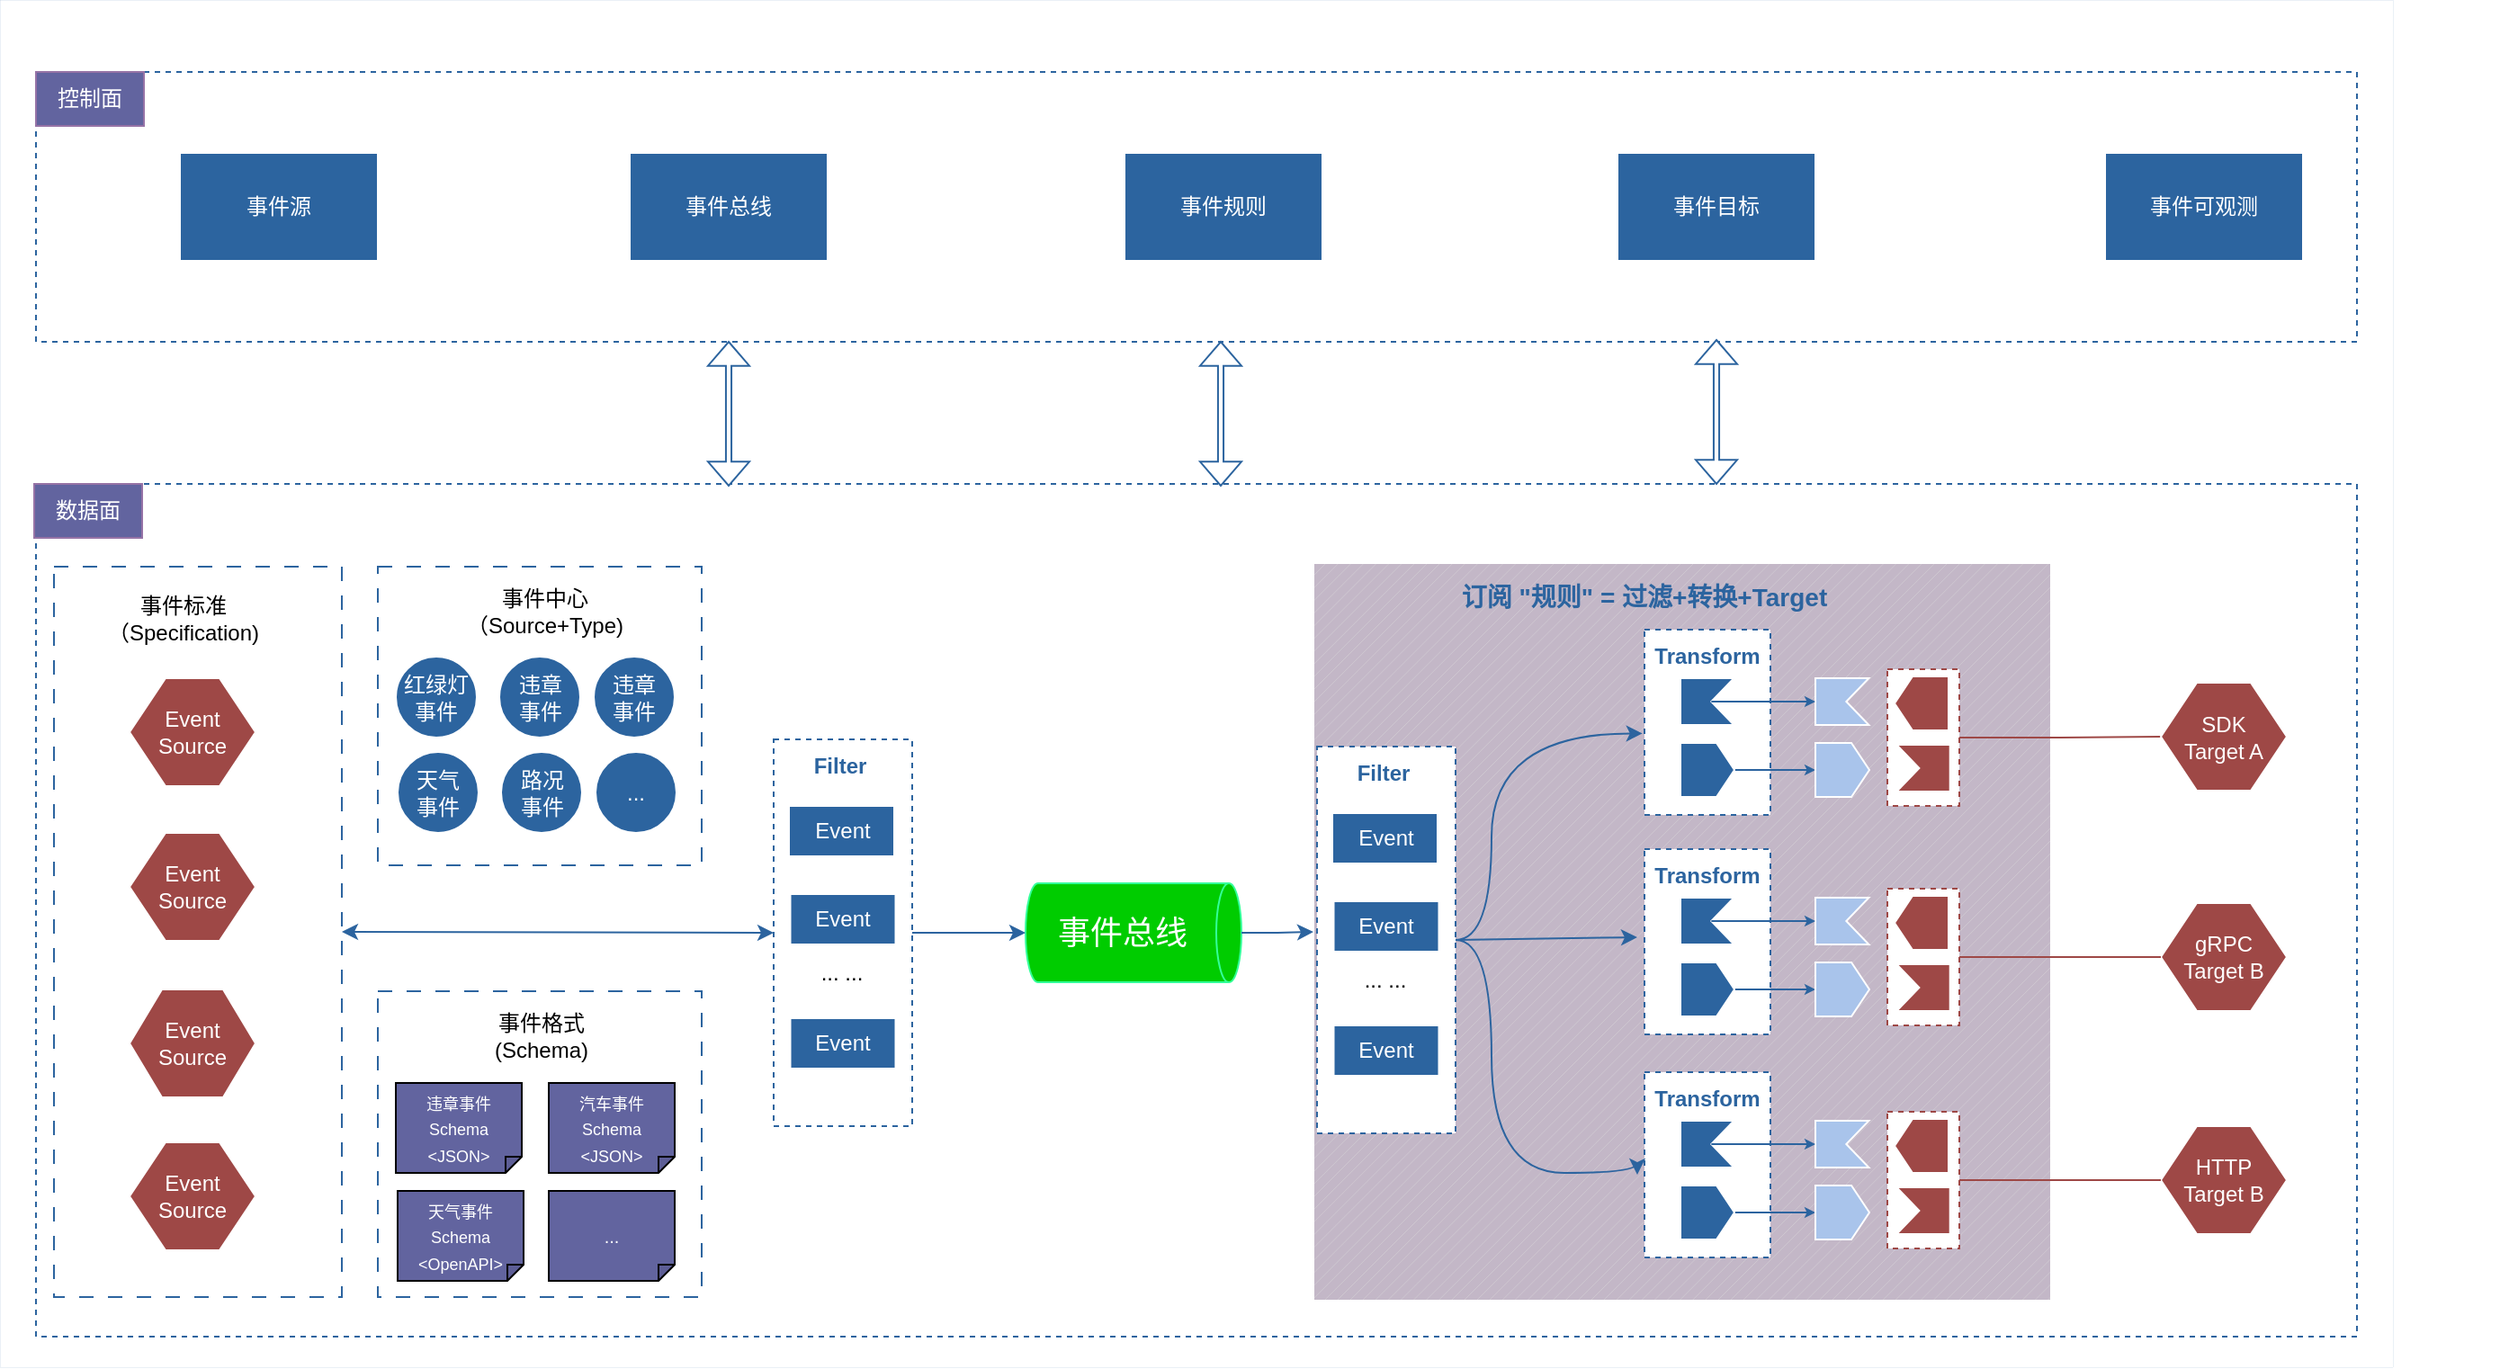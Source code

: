 <mxfile version="24.6.4" type="github">
  <diagram name="第 1 页" id="ugFTTOm9MIeQB7kWlNW_">
    <mxGraphModel dx="2446" dy="2104" grid="1" gridSize="10" guides="1" tooltips="1" connect="1" arrows="1" fold="1" page="1" pageScale="1" pageWidth="827" pageHeight="1169" math="0" shadow="0">
      <root>
        <mxCell id="0" />
        <mxCell id="1" parent="0" />
        <mxCell id="rc6Dz1Jl7MFZrK2ma3XP-1" value="" style="rounded=0;whiteSpace=wrap;html=1;strokeColor=#2C649F;perimeterSpacing=0;strokeWidth=0;" parent="1" vertex="1">
          <mxGeometry x="-20" y="-130" width="1330" height="760" as="geometry" />
        </mxCell>
        <mxCell id="ZmQ37UOVx20-6n8LeS6r-85" value="" style="rounded=0;whiteSpace=wrap;html=1;strokeColor=#2C649F;dashed=1;" vertex="1" parent="1">
          <mxGeometry y="139" width="1290" height="474" as="geometry" />
        </mxCell>
        <mxCell id="ZmQ37UOVx20-6n8LeS6r-27" value="" style="verticalLabelPosition=bottom;verticalAlign=top;html=1;shape=mxgraph.basic.patternFillRect;fillStyle=diag;step=5;fillStrokeWidth=0.2;fillStrokeColor=#dddddd;fillColor=#C3B7C7;strokeColor=#FFFFFF;" vertex="1" parent="1">
          <mxGeometry x="710" y="183" width="410" height="410" as="geometry" />
        </mxCell>
        <mxCell id="rc6Dz1Jl7MFZrK2ma3XP-54" style="edgeStyle=orthogonalEdgeStyle;curved=1;rounded=0;orthogonalLoop=1;jettySize=auto;html=1;exitX=1;exitY=0.5;exitDx=0;exitDy=0;entryX=0;entryY=0.5;entryDx=0;entryDy=0;strokeColor=#2C649F;startArrow=classic;startFill=1;" parent="1" source="rc6Dz1Jl7MFZrK2ma3XP-46" target="rc6Dz1Jl7MFZrK2ma3XP-21" edge="1">
          <mxGeometry relative="1" as="geometry" />
        </mxCell>
        <mxCell id="rc6Dz1Jl7MFZrK2ma3XP-46" value="" style="rounded=0;whiteSpace=wrap;html=1;dashed=1;dashPattern=8 8;strokeColor=#2C649F;" parent="1" vertex="1">
          <mxGeometry x="10" y="185" width="160" height="406" as="geometry" />
        </mxCell>
        <mxCell id="rc6Dz1Jl7MFZrK2ma3XP-2" value="&lt;font color=&quot;#ffffff&quot;&gt;Event&lt;br&gt;Source&lt;/font&gt;" style="shape=hexagon;perimeter=hexagonPerimeter2;whiteSpace=wrap;html=1;fixedSize=1;fillColor=#9E4846;strokeColor=#FFFFFF;" parent="1" vertex="1">
          <mxGeometry x="52" y="247" width="70" height="60" as="geometry" />
        </mxCell>
        <mxCell id="rc6Dz1Jl7MFZrK2ma3XP-3" value="&lt;font color=&quot;#ffffff&quot;&gt;Event&lt;br&gt;Source&lt;/font&gt;" style="shape=hexagon;perimeter=hexagonPerimeter2;whiteSpace=wrap;html=1;fixedSize=1;fillColor=#9E4846;strokeColor=#FFFFFF;" parent="1" vertex="1">
          <mxGeometry x="52" y="333" width="70" height="60" as="geometry" />
        </mxCell>
        <mxCell id="rc6Dz1Jl7MFZrK2ma3XP-4" value="&lt;font color=&quot;#ffffff&quot;&gt;Event&lt;br&gt;Source&lt;/font&gt;" style="shape=hexagon;perimeter=hexagonPerimeter2;whiteSpace=wrap;html=1;fixedSize=1;fillColor=#9E4846;strokeColor=#FFFFFF;" parent="1" vertex="1">
          <mxGeometry x="52" y="505" width="70" height="60" as="geometry" />
        </mxCell>
        <mxCell id="rc6Dz1Jl7MFZrK2ma3XP-5" value="&lt;font style=&quot;font-size: 18px;&quot; color=&quot;#ffffff&quot;&gt;事件总线&lt;/font&gt;" style="shape=cylinder3;whiteSpace=wrap;html=1;boundedLbl=1;backgroundOutline=1;size=7;direction=south;fillColor=#00CC00;strokeColor=#33FF99;" parent="1" vertex="1">
          <mxGeometry x="550" y="361" width="120" height="55" as="geometry" />
        </mxCell>
        <mxCell id="rc6Dz1Jl7MFZrK2ma3XP-6" value="" style="rounded=0;whiteSpace=wrap;html=1;dashed=1;dashPattern=8 8;strokeColor=#2C649F;" parent="1" vertex="1">
          <mxGeometry x="190" y="185" width="180" height="166" as="geometry" />
        </mxCell>
        <mxCell id="rc6Dz1Jl7MFZrK2ma3XP-7" value="&lt;font color=&quot;#ffffff&quot;&gt;红绿灯事件&lt;/font&gt;" style="ellipse;whiteSpace=wrap;html=1;aspect=fixed;fillColor=#2C649F;strokeColor=#FFFFFF;" parent="1" vertex="1">
          <mxGeometry x="200" y="235" width="45" height="45" as="geometry" />
        </mxCell>
        <mxCell id="rc6Dz1Jl7MFZrK2ma3XP-8" value="&lt;font color=&quot;#ffffff&quot;&gt;违章&lt;br&gt;事件&lt;/font&gt;" style="ellipse;whiteSpace=wrap;html=1;aspect=fixed;fillColor=#2C649F;strokeColor=#FFFFFF;" parent="1" vertex="1">
          <mxGeometry x="257.5" y="235" width="45" height="45" as="geometry" />
        </mxCell>
        <mxCell id="rc6Dz1Jl7MFZrK2ma3XP-9" value="&lt;font color=&quot;#ffffff&quot;&gt;违章&lt;br&gt;事件&lt;/font&gt;" style="ellipse;whiteSpace=wrap;html=1;aspect=fixed;fillColor=#2C649F;strokeColor=#FFFFFF;" parent="1" vertex="1">
          <mxGeometry x="310" y="235" width="45" height="45" as="geometry" />
        </mxCell>
        <mxCell id="rc6Dz1Jl7MFZrK2ma3XP-10" value="&lt;font color=&quot;#ffffff&quot;&gt;天气&lt;br&gt;事件&lt;/font&gt;" style="ellipse;whiteSpace=wrap;html=1;aspect=fixed;fillColor=#2C649F;strokeColor=#FFFFFF;" parent="1" vertex="1">
          <mxGeometry x="201" y="288" width="45" height="45" as="geometry" />
        </mxCell>
        <mxCell id="rc6Dz1Jl7MFZrK2ma3XP-11" value="&lt;font color=&quot;#ffffff&quot;&gt;路况&lt;br&gt;事件&lt;/font&gt;" style="ellipse;whiteSpace=wrap;html=1;aspect=fixed;fillColor=#2C649F;strokeColor=#FFFFFF;" parent="1" vertex="1">
          <mxGeometry x="258.5" y="288" width="45" height="45" as="geometry" />
        </mxCell>
        <mxCell id="rc6Dz1Jl7MFZrK2ma3XP-12" value="&lt;font color=&quot;#ffffff&quot;&gt;...&lt;/font&gt;" style="ellipse;whiteSpace=wrap;html=1;aspect=fixed;fillColor=#2C649F;strokeColor=#FFFFFF;" parent="1" vertex="1">
          <mxGeometry x="311" y="288" width="45" height="45" as="geometry" />
        </mxCell>
        <mxCell id="rc6Dz1Jl7MFZrK2ma3XP-13" value="事件中心&lt;br&gt;（Source+Type)" style="text;html=1;align=center;verticalAlign=middle;whiteSpace=wrap;rounded=0;" parent="1" vertex="1">
          <mxGeometry x="253" y="195" width="60" height="30" as="geometry" />
        </mxCell>
        <mxCell id="rc6Dz1Jl7MFZrK2ma3XP-14" value="" style="rounded=0;whiteSpace=wrap;html=1;dashed=1;dashPattern=8 8;strokeColor=#2C649F;" parent="1" vertex="1">
          <mxGeometry x="190" y="421" width="180" height="170" as="geometry" />
        </mxCell>
        <mxCell id="rc6Dz1Jl7MFZrK2ma3XP-15" value="&lt;font color=&quot;#ffffff&quot; style=&quot;font-size: 9px;&quot;&gt;违章事件&lt;br&gt;Schema&lt;/font&gt;&lt;div&gt;&lt;font color=&quot;#ffffff&quot; style=&quot;font-size: 9px;&quot;&gt;&amp;lt;JSON&amp;gt;&lt;/font&gt;&lt;/div&gt;" style="shape=note;whiteSpace=wrap;html=1;backgroundOutline=1;darkOpacity=0.05;direction=south;align=center;size=9;fillColor=#62649F;" parent="1" vertex="1">
          <mxGeometry x="200" y="472" width="70" height="50" as="geometry" />
        </mxCell>
        <mxCell id="rc6Dz1Jl7MFZrK2ma3XP-16" value="&lt;font color=&quot;#ffffff&quot; style=&quot;font-size: 9px;&quot;&gt;汽车事件&lt;br&gt;Schema&lt;/font&gt;&lt;div&gt;&lt;font color=&quot;#ffffff&quot; style=&quot;font-size: 9px;&quot;&gt;&amp;lt;JSON&amp;gt;&lt;/font&gt;&lt;/div&gt;" style="shape=note;whiteSpace=wrap;html=1;backgroundOutline=1;darkOpacity=0.05;direction=south;align=center;size=9;fillColor=#62649F;" parent="1" vertex="1">
          <mxGeometry x="285" y="472" width="70" height="50" as="geometry" />
        </mxCell>
        <mxCell id="rc6Dz1Jl7MFZrK2ma3XP-17" value="&lt;font color=&quot;#ffffff&quot; style=&quot;font-size: 9px;&quot;&gt;天气事件&lt;br&gt;Schema&lt;/font&gt;&lt;div&gt;&lt;font color=&quot;#ffffff&quot; style=&quot;font-size: 9px;&quot;&gt;&amp;lt;OpenAPI&amp;gt;&lt;/font&gt;&lt;/div&gt;" style="shape=note;whiteSpace=wrap;html=1;backgroundOutline=1;darkOpacity=0.05;direction=south;align=center;size=9;fillColor=#62649F;" parent="1" vertex="1">
          <mxGeometry x="201" y="532" width="70" height="50" as="geometry" />
        </mxCell>
        <mxCell id="rc6Dz1Jl7MFZrK2ma3XP-18" value="&lt;font size=&quot;1&quot; color=&quot;#ffffff&quot;&gt;...&lt;/font&gt;" style="shape=note;whiteSpace=wrap;html=1;backgroundOutline=1;darkOpacity=0.05;direction=south;align=center;size=9;fillColor=#62649F;" parent="1" vertex="1">
          <mxGeometry x="285" y="532" width="70" height="50" as="geometry" />
        </mxCell>
        <mxCell id="rc6Dz1Jl7MFZrK2ma3XP-19" value="事件格式&lt;br&gt;(Schema)" style="text;html=1;align=center;verticalAlign=middle;whiteSpace=wrap;rounded=0;" parent="1" vertex="1">
          <mxGeometry x="251" y="431" width="60" height="30" as="geometry" />
        </mxCell>
        <mxCell id="rc6Dz1Jl7MFZrK2ma3XP-20" value="事件标准&lt;br&gt;（Specification)" style="text;html=1;align=center;verticalAlign=middle;whiteSpace=wrap;rounded=0;" parent="1" vertex="1">
          <mxGeometry x="52" y="199" width="60" height="30" as="geometry" />
        </mxCell>
        <mxCell id="rc6Dz1Jl7MFZrK2ma3XP-21" value="" style="rounded=0;whiteSpace=wrap;html=1;dashed=1;strokeColor=#2C649F;" parent="1" vertex="1">
          <mxGeometry x="410" y="281" width="77" height="215" as="geometry" />
        </mxCell>
        <mxCell id="rc6Dz1Jl7MFZrK2ma3XP-22" value="&lt;font color=&quot;#ffffff&quot;&gt;Event&lt;/font&gt;" style="rounded=0;whiteSpace=wrap;html=1;fillColor=#2C649F;strokeColor=#FFFFFF;" parent="1" vertex="1">
          <mxGeometry x="418.5" y="318" width="58.5" height="28" as="geometry" />
        </mxCell>
        <mxCell id="rc6Dz1Jl7MFZrK2ma3XP-23" value="&lt;font color=&quot;#ffffff&quot;&gt;Event&lt;/font&gt;" style="rounded=0;whiteSpace=wrap;html=1;fillColor=#2C649F;strokeColor=#FFFFFF;" parent="1" vertex="1">
          <mxGeometry x="419.25" y="367" width="58.5" height="28" as="geometry" />
        </mxCell>
        <mxCell id="rc6Dz1Jl7MFZrK2ma3XP-24" value="&lt;font color=&quot;#ffffff&quot;&gt;Event&lt;/font&gt;" style="rounded=0;whiteSpace=wrap;html=1;fillColor=#2C649F;strokeColor=#FFFFFF;" parent="1" vertex="1">
          <mxGeometry x="419.25" y="436" width="58.5" height="28" as="geometry" />
        </mxCell>
        <mxCell id="rc6Dz1Jl7MFZrK2ma3XP-26" value="... ..." style="text;html=1;align=center;verticalAlign=middle;whiteSpace=wrap;rounded=0;" parent="1" vertex="1">
          <mxGeometry x="418" y="396" width="60" height="30" as="geometry" />
        </mxCell>
        <mxCell id="rc6Dz1Jl7MFZrK2ma3XP-27" value="&lt;font color=&quot;#2c649f&quot;&gt;&lt;b&gt;Filter&lt;/b&gt;&lt;/font&gt;" style="text;html=1;align=center;verticalAlign=middle;whiteSpace=wrap;rounded=0;" parent="1" vertex="1">
          <mxGeometry x="417" y="281" width="60" height="30" as="geometry" />
        </mxCell>
        <mxCell id="rc6Dz1Jl7MFZrK2ma3XP-47" value="&lt;font color=&quot;#ffffff&quot;&gt;Event&lt;br&gt;Source&lt;/font&gt;" style="shape=hexagon;perimeter=hexagonPerimeter2;whiteSpace=wrap;html=1;fixedSize=1;fillColor=#9E4846;strokeColor=#FFFFFF;size=18;" parent="1" vertex="1">
          <mxGeometry x="52" y="420" width="70" height="60" as="geometry" />
        </mxCell>
        <mxCell id="ysmFhrjnMzEB2v9BS9Xg-2" style="edgeStyle=orthogonalEdgeStyle;rounded=0;orthogonalLoop=1;jettySize=auto;html=1;exitX=1;exitY=0.5;exitDx=0;exitDy=0;entryX=0.5;entryY=1;entryDx=0;entryDy=0;entryPerimeter=0;strokeColor=#2C649F;" parent="1" source="rc6Dz1Jl7MFZrK2ma3XP-21" target="rc6Dz1Jl7MFZrK2ma3XP-5" edge="1">
          <mxGeometry relative="1" as="geometry" />
        </mxCell>
        <mxCell id="ZmQ37UOVx20-6n8LeS6r-1" value="" style="rounded=0;whiteSpace=wrap;html=1;dashed=1;strokeColor=#2C649F;" vertex="1" parent="1">
          <mxGeometry x="712" y="285" width="77" height="215" as="geometry" />
        </mxCell>
        <mxCell id="ZmQ37UOVx20-6n8LeS6r-2" value="&lt;font color=&quot;#ffffff&quot;&gt;Event&lt;/font&gt;" style="rounded=0;whiteSpace=wrap;html=1;fillColor=#2C649F;strokeColor=#FFFFFF;" vertex="1" parent="1">
          <mxGeometry x="720.5" y="322" width="58.5" height="28" as="geometry" />
        </mxCell>
        <mxCell id="ZmQ37UOVx20-6n8LeS6r-3" value="&lt;font color=&quot;#ffffff&quot;&gt;Event&lt;/font&gt;" style="rounded=0;whiteSpace=wrap;html=1;fillColor=#2C649F;strokeColor=#FFFFFF;" vertex="1" parent="1">
          <mxGeometry x="721.25" y="371" width="58.5" height="28" as="geometry" />
        </mxCell>
        <mxCell id="ZmQ37UOVx20-6n8LeS6r-4" value="&lt;font color=&quot;#ffffff&quot;&gt;Event&lt;/font&gt;" style="rounded=0;whiteSpace=wrap;html=1;fillColor=#2C649F;strokeColor=#FFFFFF;" vertex="1" parent="1">
          <mxGeometry x="721.25" y="440" width="58.5" height="28" as="geometry" />
        </mxCell>
        <mxCell id="ZmQ37UOVx20-6n8LeS6r-5" value="... ..." style="text;html=1;align=center;verticalAlign=middle;whiteSpace=wrap;rounded=0;" vertex="1" parent="1">
          <mxGeometry x="720" y="400" width="60" height="30" as="geometry" />
        </mxCell>
        <mxCell id="ZmQ37UOVx20-6n8LeS6r-6" value="&lt;font color=&quot;#2c649f&quot;&gt;&lt;b&gt;Filter&lt;/b&gt;&lt;/font&gt;" style="text;html=1;align=center;verticalAlign=middle;whiteSpace=wrap;rounded=0;" vertex="1" parent="1">
          <mxGeometry x="719" y="285" width="60" height="30" as="geometry" />
        </mxCell>
        <mxCell id="ZmQ37UOVx20-6n8LeS6r-7" value="" style="rounded=0;whiteSpace=wrap;html=1;dashed=1;strokeColor=#2C649F;" vertex="1" parent="1">
          <mxGeometry x="894" y="220" width="70" height="103" as="geometry" />
        </mxCell>
        <mxCell id="ZmQ37UOVx20-6n8LeS6r-8" value="&lt;font color=&quot;#2c649f&quot;&gt;&lt;b&gt;Transform&lt;/b&gt;&lt;/font&gt;" style="text;html=1;align=center;verticalAlign=middle;whiteSpace=wrap;rounded=0;" vertex="1" parent="1">
          <mxGeometry x="899" y="220" width="60" height="30" as="geometry" />
        </mxCell>
        <mxCell id="ZmQ37UOVx20-6n8LeS6r-25" style="edgeStyle=orthogonalEdgeStyle;rounded=0;orthogonalLoop=1;jettySize=auto;html=1;exitX=0.5;exitY=1;exitDx=0;exitDy=0;entryX=0.5;entryY=0;entryDx=0;entryDy=0;strokeColor=#2C649F;endSize=3;" edge="1" parent="1" source="ZmQ37UOVx20-6n8LeS6r-9" target="ZmQ37UOVx20-6n8LeS6r-12">
          <mxGeometry relative="1" as="geometry" />
        </mxCell>
        <mxCell id="ZmQ37UOVx20-6n8LeS6r-9" value="" style="shape=offPageConnector;whiteSpace=wrap;html=1;direction=north;size=0.333;fillColor=#2C649F;strokeColor=#FFFFFF;" vertex="1" parent="1">
          <mxGeometry x="914" y="283" width="30" height="30" as="geometry" />
        </mxCell>
        <mxCell id="ZmQ37UOVx20-6n8LeS6r-10" value="" style="html=1;shadow=0;dashed=0;align=center;verticalAlign=middle;shape=mxgraph.arrows2.arrow;dy=0;dx=0;notch=12.55;direction=west;fillColor=#2C649F;strokeColor=#FFFFFF;" vertex="1" parent="1">
          <mxGeometry x="914" y="247" width="29.71" height="26" as="geometry" />
        </mxCell>
        <mxCell id="ZmQ37UOVx20-6n8LeS6r-12" value="" style="shape=offPageConnector;whiteSpace=wrap;html=1;direction=north;size=0.333;fillColor=#A9C4EB;strokeColor=#FFFFFF;" vertex="1" parent="1">
          <mxGeometry x="989" y="283" width="30" height="30" as="geometry" />
        </mxCell>
        <mxCell id="ZmQ37UOVx20-6n8LeS6r-13" value="" style="html=1;shadow=0;dashed=0;align=center;verticalAlign=middle;shape=mxgraph.arrows2.arrow;dy=0;dx=0;notch=12.55;direction=west;fillColor=#A9C4EB;strokeColor=#FFFFFF;" vertex="1" parent="1">
          <mxGeometry x="989" y="247" width="29.71" height="26" as="geometry" />
        </mxCell>
        <mxCell id="ZmQ37UOVx20-6n8LeS6r-51" style="edgeStyle=orthogonalEdgeStyle;rounded=0;orthogonalLoop=1;jettySize=auto;html=1;exitX=1;exitY=0.5;exitDx=0;exitDy=0;entryX=0;entryY=0.5;entryDx=0;entryDy=0;endArrow=none;endFill=0;strokeColor=#9E4846;" edge="1" parent="1" source="ZmQ37UOVx20-6n8LeS6r-14" target="ZmQ37UOVx20-6n8LeS6r-18">
          <mxGeometry relative="1" as="geometry" />
        </mxCell>
        <mxCell id="ZmQ37UOVx20-6n8LeS6r-14" value="" style="rounded=0;whiteSpace=wrap;html=1;dashed=1;strokeColor=#9E4846;" vertex="1" parent="1">
          <mxGeometry x="1029" y="242" width="40" height="76" as="geometry" />
        </mxCell>
        <mxCell id="ZmQ37UOVx20-6n8LeS6r-16" value="" style="shape=offPageConnector;whiteSpace=wrap;html=1;direction=south;size=0.333;fillColor=#9E4846;strokeColor=#FFFFFF;" vertex="1" parent="1">
          <mxGeometry x="1033" y="246" width="30" height="30" as="geometry" />
        </mxCell>
        <mxCell id="ZmQ37UOVx20-6n8LeS6r-17" value="" style="html=1;shadow=0;dashed=0;align=center;verticalAlign=middle;shape=mxgraph.arrows2.arrow;dy=0;dx=0;notch=12.55;direction=east;fillColor=#9E4846;strokeColor=#FFFFFF;" vertex="1" parent="1">
          <mxGeometry x="1034.14" y="284" width="29.71" height="26" as="geometry" />
        </mxCell>
        <mxCell id="ZmQ37UOVx20-6n8LeS6r-18" value="&lt;font color=&quot;#ffffff&quot;&gt;SDK&lt;/font&gt;&lt;div&gt;&lt;font color=&quot;#ffffff&quot;&gt;Target A&lt;/font&gt;&lt;/div&gt;" style="shape=hexagon;perimeter=hexagonPerimeter2;whiteSpace=wrap;html=1;fixedSize=1;fillColor=#9E4846;strokeColor=#FFFFFF;" vertex="1" parent="1">
          <mxGeometry x="1181" y="249.5" width="70" height="60" as="geometry" />
        </mxCell>
        <mxCell id="ZmQ37UOVx20-6n8LeS6r-19" value="&lt;font color=&quot;#ffffff&quot;&gt;gRPC&lt;br&gt;Target B&lt;/font&gt;" style="shape=hexagon;perimeter=hexagonPerimeter2;whiteSpace=wrap;html=1;fixedSize=1;fillColor=#9E4846;strokeColor=#FFFFFF;" vertex="1" parent="1">
          <mxGeometry x="1181" y="372" width="70" height="60" as="geometry" />
        </mxCell>
        <mxCell id="ZmQ37UOVx20-6n8LeS6r-20" value="&lt;font color=&quot;#ffffff&quot;&gt;HTTP&lt;br&gt;Target B&lt;/font&gt;" style="shape=hexagon;perimeter=hexagonPerimeter2;whiteSpace=wrap;html=1;fixedSize=1;fillColor=#9E4846;strokeColor=#FFFFFF;" vertex="1" parent="1">
          <mxGeometry x="1181" y="496" width="70" height="60" as="geometry" />
        </mxCell>
        <mxCell id="ZmQ37UOVx20-6n8LeS6r-26" style="edgeStyle=orthogonalEdgeStyle;rounded=0;orthogonalLoop=1;jettySize=auto;html=1;exitX=0;exitY=0.5;exitDx=12.55;exitDy=0;exitPerimeter=0;entryX=1;entryY=0.5;entryDx=0;entryDy=0;entryPerimeter=0;strokeColor=#2C649F;endSize=3;" edge="1" parent="1" source="ZmQ37UOVx20-6n8LeS6r-10" target="ZmQ37UOVx20-6n8LeS6r-13">
          <mxGeometry relative="1" as="geometry" />
        </mxCell>
        <mxCell id="ZmQ37UOVx20-6n8LeS6r-28" value="" style="rounded=0;whiteSpace=wrap;html=1;dashed=1;strokeColor=#2C649F;" vertex="1" parent="1">
          <mxGeometry x="894" y="342" width="70" height="103" as="geometry" />
        </mxCell>
        <mxCell id="ZmQ37UOVx20-6n8LeS6r-29" value="&lt;font color=&quot;#2c649f&quot;&gt;&lt;b&gt;Transform&lt;/b&gt;&lt;/font&gt;" style="text;html=1;align=center;verticalAlign=middle;whiteSpace=wrap;rounded=0;" vertex="1" parent="1">
          <mxGeometry x="899" y="342" width="60" height="30" as="geometry" />
        </mxCell>
        <mxCell id="ZmQ37UOVx20-6n8LeS6r-30" style="edgeStyle=orthogonalEdgeStyle;rounded=0;orthogonalLoop=1;jettySize=auto;html=1;exitX=0.5;exitY=1;exitDx=0;exitDy=0;entryX=0.5;entryY=0;entryDx=0;entryDy=0;strokeColor=#2C649F;endSize=3;" edge="1" parent="1" source="ZmQ37UOVx20-6n8LeS6r-31" target="ZmQ37UOVx20-6n8LeS6r-33">
          <mxGeometry relative="1" as="geometry" />
        </mxCell>
        <mxCell id="ZmQ37UOVx20-6n8LeS6r-31" value="" style="shape=offPageConnector;whiteSpace=wrap;html=1;direction=north;size=0.333;fillColor=#2C649F;strokeColor=#FFFFFF;" vertex="1" parent="1">
          <mxGeometry x="914" y="405" width="30" height="30" as="geometry" />
        </mxCell>
        <mxCell id="ZmQ37UOVx20-6n8LeS6r-32" value="" style="html=1;shadow=0;dashed=0;align=center;verticalAlign=middle;shape=mxgraph.arrows2.arrow;dy=0;dx=0;notch=12.55;direction=west;fillColor=#2C649F;strokeColor=#FFFFFF;" vertex="1" parent="1">
          <mxGeometry x="914" y="369" width="29.71" height="26" as="geometry" />
        </mxCell>
        <mxCell id="ZmQ37UOVx20-6n8LeS6r-33" value="" style="shape=offPageConnector;whiteSpace=wrap;html=1;direction=north;size=0.333;fillColor=#A9C4EB;strokeColor=#FFFFFF;" vertex="1" parent="1">
          <mxGeometry x="989" y="405" width="30" height="30" as="geometry" />
        </mxCell>
        <mxCell id="ZmQ37UOVx20-6n8LeS6r-34" value="" style="html=1;shadow=0;dashed=0;align=center;verticalAlign=middle;shape=mxgraph.arrows2.arrow;dy=0;dx=0;notch=12.55;direction=west;fillColor=#A9C4EB;strokeColor=#FFFFFF;" vertex="1" parent="1">
          <mxGeometry x="989" y="369" width="29.71" height="26" as="geometry" />
        </mxCell>
        <mxCell id="ZmQ37UOVx20-6n8LeS6r-52" style="edgeStyle=orthogonalEdgeStyle;rounded=0;orthogonalLoop=1;jettySize=auto;html=1;exitX=1;exitY=0.5;exitDx=0;exitDy=0;entryX=0;entryY=0.5;entryDx=0;entryDy=0;endArrow=none;endFill=0;strokeColor=#9E4846;" edge="1" parent="1" source="ZmQ37UOVx20-6n8LeS6r-35" target="ZmQ37UOVx20-6n8LeS6r-19">
          <mxGeometry relative="1" as="geometry" />
        </mxCell>
        <mxCell id="ZmQ37UOVx20-6n8LeS6r-35" value="" style="rounded=0;whiteSpace=wrap;html=1;dashed=1;strokeColor=#9E4846;" vertex="1" parent="1">
          <mxGeometry x="1029" y="364" width="40" height="76" as="geometry" />
        </mxCell>
        <mxCell id="ZmQ37UOVx20-6n8LeS6r-36" value="" style="shape=offPageConnector;whiteSpace=wrap;html=1;direction=south;size=0.333;fillColor=#9E4846;strokeColor=#FFFFFF;" vertex="1" parent="1">
          <mxGeometry x="1033" y="368" width="30" height="30" as="geometry" />
        </mxCell>
        <mxCell id="ZmQ37UOVx20-6n8LeS6r-37" value="" style="html=1;shadow=0;dashed=0;align=center;verticalAlign=middle;shape=mxgraph.arrows2.arrow;dy=0;dx=0;notch=12.55;direction=east;fillColor=#9E4846;strokeColor=#FFFFFF;" vertex="1" parent="1">
          <mxGeometry x="1034.14" y="406" width="29.71" height="26" as="geometry" />
        </mxCell>
        <mxCell id="ZmQ37UOVx20-6n8LeS6r-38" style="edgeStyle=orthogonalEdgeStyle;rounded=0;orthogonalLoop=1;jettySize=auto;html=1;exitX=0;exitY=0.5;exitDx=12.55;exitDy=0;exitPerimeter=0;entryX=1;entryY=0.5;entryDx=0;entryDy=0;entryPerimeter=0;strokeColor=#2C649F;endSize=3;" edge="1" parent="1" source="ZmQ37UOVx20-6n8LeS6r-32" target="ZmQ37UOVx20-6n8LeS6r-34">
          <mxGeometry relative="1" as="geometry" />
        </mxCell>
        <mxCell id="ZmQ37UOVx20-6n8LeS6r-39" value="&lt;font style=&quot;font-size: 14px;&quot; color=&quot;#2c649f&quot;&gt;&lt;b&gt;订阅 &quot;规则&quot; = 过滤+转换+Target&lt;/b&gt;&lt;/font&gt;" style="text;html=1;align=center;verticalAlign=middle;whiteSpace=wrap;rounded=0;" vertex="1" parent="1">
          <mxGeometry x="769" y="187" width="250" height="30" as="geometry" />
        </mxCell>
        <mxCell id="ZmQ37UOVx20-6n8LeS6r-40" value="" style="rounded=0;whiteSpace=wrap;html=1;dashed=1;strokeColor=#2C649F;" vertex="1" parent="1">
          <mxGeometry x="894" y="466" width="70" height="103" as="geometry" />
        </mxCell>
        <mxCell id="ZmQ37UOVx20-6n8LeS6r-41" value="&lt;font color=&quot;#2c649f&quot;&gt;&lt;b&gt;Transform&lt;/b&gt;&lt;/font&gt;" style="text;html=1;align=center;verticalAlign=middle;whiteSpace=wrap;rounded=0;" vertex="1" parent="1">
          <mxGeometry x="899" y="466" width="60" height="30" as="geometry" />
        </mxCell>
        <mxCell id="ZmQ37UOVx20-6n8LeS6r-42" style="edgeStyle=orthogonalEdgeStyle;rounded=0;orthogonalLoop=1;jettySize=auto;html=1;exitX=0.5;exitY=1;exitDx=0;exitDy=0;entryX=0.5;entryY=0;entryDx=0;entryDy=0;strokeColor=#2C649F;endSize=3;" edge="1" parent="1" source="ZmQ37UOVx20-6n8LeS6r-43" target="ZmQ37UOVx20-6n8LeS6r-45">
          <mxGeometry relative="1" as="geometry" />
        </mxCell>
        <mxCell id="ZmQ37UOVx20-6n8LeS6r-43" value="" style="shape=offPageConnector;whiteSpace=wrap;html=1;direction=north;size=0.333;fillColor=#2C649F;strokeColor=#FFFFFF;" vertex="1" parent="1">
          <mxGeometry x="914" y="529" width="30" height="30" as="geometry" />
        </mxCell>
        <mxCell id="ZmQ37UOVx20-6n8LeS6r-44" value="" style="html=1;shadow=0;dashed=0;align=center;verticalAlign=middle;shape=mxgraph.arrows2.arrow;dy=0;dx=0;notch=12.55;direction=west;fillColor=#2C649F;strokeColor=#FFFFFF;" vertex="1" parent="1">
          <mxGeometry x="914" y="493" width="29.71" height="26" as="geometry" />
        </mxCell>
        <mxCell id="ZmQ37UOVx20-6n8LeS6r-45" value="" style="shape=offPageConnector;whiteSpace=wrap;html=1;direction=north;size=0.333;fillColor=#A9C4EB;strokeColor=#FFFFFF;" vertex="1" parent="1">
          <mxGeometry x="989" y="529" width="30" height="30" as="geometry" />
        </mxCell>
        <mxCell id="ZmQ37UOVx20-6n8LeS6r-46" value="" style="html=1;shadow=0;dashed=0;align=center;verticalAlign=middle;shape=mxgraph.arrows2.arrow;dy=0;dx=0;notch=12.55;direction=west;fillColor=#A9C4EB;strokeColor=#FFFFFF;" vertex="1" parent="1">
          <mxGeometry x="989" y="493" width="29.71" height="26" as="geometry" />
        </mxCell>
        <mxCell id="ZmQ37UOVx20-6n8LeS6r-53" style="edgeStyle=orthogonalEdgeStyle;rounded=0;orthogonalLoop=1;jettySize=auto;html=1;exitX=1;exitY=0.5;exitDx=0;exitDy=0;entryX=0;entryY=0.5;entryDx=0;entryDy=0;endArrow=none;endFill=0;strokeColor=#9E4846;" edge="1" parent="1" source="ZmQ37UOVx20-6n8LeS6r-47" target="ZmQ37UOVx20-6n8LeS6r-20">
          <mxGeometry relative="1" as="geometry" />
        </mxCell>
        <mxCell id="ZmQ37UOVx20-6n8LeS6r-47" value="" style="rounded=0;whiteSpace=wrap;html=1;dashed=1;strokeColor=#9E4846;" vertex="1" parent="1">
          <mxGeometry x="1029" y="488" width="40" height="76" as="geometry" />
        </mxCell>
        <mxCell id="ZmQ37UOVx20-6n8LeS6r-48" value="" style="shape=offPageConnector;whiteSpace=wrap;html=1;direction=south;size=0.333;fillColor=#9E4846;strokeColor=#FFFFFF;" vertex="1" parent="1">
          <mxGeometry x="1033" y="492" width="30" height="30" as="geometry" />
        </mxCell>
        <mxCell id="ZmQ37UOVx20-6n8LeS6r-49" value="" style="html=1;shadow=0;dashed=0;align=center;verticalAlign=middle;shape=mxgraph.arrows2.arrow;dy=0;dx=0;notch=12.55;direction=east;fillColor=#9E4846;strokeColor=#FFFFFF;" vertex="1" parent="1">
          <mxGeometry x="1034.14" y="530" width="29.71" height="26" as="geometry" />
        </mxCell>
        <mxCell id="ZmQ37UOVx20-6n8LeS6r-50" style="edgeStyle=orthogonalEdgeStyle;rounded=0;orthogonalLoop=1;jettySize=auto;html=1;exitX=0;exitY=0.5;exitDx=12.55;exitDy=0;exitPerimeter=0;entryX=1;entryY=0.5;entryDx=0;entryDy=0;entryPerimeter=0;strokeColor=#2C649F;endSize=3;" edge="1" parent="1" source="ZmQ37UOVx20-6n8LeS6r-44" target="ZmQ37UOVx20-6n8LeS6r-46">
          <mxGeometry relative="1" as="geometry" />
        </mxCell>
        <mxCell id="ZmQ37UOVx20-6n8LeS6r-54" value="" style="rounded=0;whiteSpace=wrap;html=1;dashed=1;strokeColor=#2C649F;" vertex="1" parent="1">
          <mxGeometry y="-90" width="1290" height="150" as="geometry" />
        </mxCell>
        <mxCell id="ZmQ37UOVx20-6n8LeS6r-57" style="edgeStyle=orthogonalEdgeStyle;rounded=0;orthogonalLoop=1;jettySize=auto;html=1;exitX=0.5;exitY=0;exitDx=0;exitDy=0;exitPerimeter=0;entryX=0;entryY=0.5;entryDx=0;entryDy=0;entryPerimeter=0;strokeColor=#2C649F;" edge="1" parent="1" source="rc6Dz1Jl7MFZrK2ma3XP-5" target="ZmQ37UOVx20-6n8LeS6r-27">
          <mxGeometry relative="1" as="geometry" />
        </mxCell>
        <mxCell id="ZmQ37UOVx20-6n8LeS6r-60" style="edgeStyle=orthogonalEdgeStyle;rounded=0;orthogonalLoop=1;jettySize=auto;html=1;exitX=1;exitY=0.5;exitDx=0;exitDy=0;entryX=0.446;entryY=0.231;entryDx=0;entryDy=0;entryPerimeter=0;curved=1;strokeColor=#2C649F;" edge="1" parent="1" source="ZmQ37UOVx20-6n8LeS6r-1" target="ZmQ37UOVx20-6n8LeS6r-27">
          <mxGeometry relative="1" as="geometry">
            <mxPoint x="890" y="275" as="targetPoint" />
            <Array as="points">
              <mxPoint x="809" y="392" />
              <mxPoint x="809" y="278" />
            </Array>
          </mxGeometry>
        </mxCell>
        <mxCell id="ZmQ37UOVx20-6n8LeS6r-65" style="edgeStyle=orthogonalEdgeStyle;rounded=0;orthogonalLoop=1;jettySize=auto;html=1;exitX=1;exitY=0.5;exitDx=0;exitDy=0;curved=1;strokeColor=#2C649F;" edge="1" parent="1" source="ZmQ37UOVx20-6n8LeS6r-1">
          <mxGeometry relative="1" as="geometry">
            <mxPoint x="890" y="523" as="targetPoint" />
            <Array as="points">
              <mxPoint x="809" y="392" />
              <mxPoint x="809" y="522" />
              <mxPoint x="890" y="522" />
            </Array>
          </mxGeometry>
        </mxCell>
        <mxCell id="ZmQ37UOVx20-6n8LeS6r-71" style="edgeStyle=none;rounded=0;orthogonalLoop=1;jettySize=auto;html=1;exitX=1;exitY=0.5;exitDx=0;exitDy=0;strokeColor=#2C649F;" edge="1" parent="1" source="ZmQ37UOVx20-6n8LeS6r-1">
          <mxGeometry relative="1" as="geometry">
            <mxPoint x="890" y="391" as="targetPoint" />
          </mxGeometry>
        </mxCell>
        <mxCell id="ZmQ37UOVx20-6n8LeS6r-74" value="&lt;font color=&quot;#ffffff&quot;&gt;事件源&lt;/font&gt;" style="rounded=0;whiteSpace=wrap;html=1;fillColor=#2C649F;strokeColor=#FFFFFF;" vertex="1" parent="1">
          <mxGeometry x="80" y="-45" width="110" height="60" as="geometry" />
        </mxCell>
        <mxCell id="ZmQ37UOVx20-6n8LeS6r-75" value="&lt;font color=&quot;#ffffff&quot;&gt;事件总线&lt;/font&gt;" style="rounded=0;whiteSpace=wrap;html=1;fillColor=#2C649F;strokeColor=#FFFFFF;" vertex="1" parent="1">
          <mxGeometry x="330" y="-45" width="110" height="60" as="geometry" />
        </mxCell>
        <mxCell id="ZmQ37UOVx20-6n8LeS6r-76" value="&lt;font color=&quot;#ffffff&quot;&gt;事件规则&lt;/font&gt;" style="rounded=0;whiteSpace=wrap;html=1;fillColor=#2C649F;strokeColor=#FFFFFF;" vertex="1" parent="1">
          <mxGeometry x="605" y="-45" width="110" height="60" as="geometry" />
        </mxCell>
        <mxCell id="ZmQ37UOVx20-6n8LeS6r-77" value="&lt;font color=&quot;#ffffff&quot;&gt;事件目标&lt;/font&gt;" style="rounded=0;whiteSpace=wrap;html=1;fillColor=#2C649F;strokeColor=#FFFFFF;" vertex="1" parent="1">
          <mxGeometry x="879" y="-45" width="110" height="60" as="geometry" />
        </mxCell>
        <mxCell id="ZmQ37UOVx20-6n8LeS6r-78" style="edgeStyle=none;rounded=0;orthogonalLoop=1;jettySize=auto;html=1;exitX=1;exitY=0.5;exitDx=0;exitDy=0;" edge="1" parent="1">
          <mxGeometry relative="1" as="geometry">
            <mxPoint x="1360" y="333" as="sourcePoint" />
            <mxPoint x="1360" y="333" as="targetPoint" />
          </mxGeometry>
        </mxCell>
        <mxCell id="ZmQ37UOVx20-6n8LeS6r-82" value="&lt;font color=&quot;#ffffff&quot;&gt;控制面&lt;/font&gt;" style="text;html=1;align=center;verticalAlign=middle;whiteSpace=wrap;rounded=0;fillColor=#62649F;strokeColor=#9673a6;" vertex="1" parent="1">
          <mxGeometry y="-90" width="60" height="30" as="geometry" />
        </mxCell>
        <mxCell id="ZmQ37UOVx20-6n8LeS6r-83" value="&lt;font color=&quot;#ffffff&quot;&gt;事件可观测&lt;/font&gt;" style="rounded=0;whiteSpace=wrap;html=1;fillColor=#2C649F;strokeColor=#FFFFFF;" vertex="1" parent="1">
          <mxGeometry x="1150" y="-45" width="110" height="60" as="geometry" />
        </mxCell>
        <mxCell id="ZmQ37UOVx20-6n8LeS6r-86" value="" style="shape=doubleArrow;whiteSpace=wrap;html=1;direction=south;arrowWidth=0.133;arrowSize=0.167;strokeColor=#2C649F;" vertex="1" parent="1">
          <mxGeometry x="647" y="60" width="23" height="80" as="geometry" />
        </mxCell>
        <mxCell id="ZmQ37UOVx20-6n8LeS6r-88" value="&lt;font color=&quot;#ffffff&quot;&gt;数据面&lt;/font&gt;" style="text;html=1;align=center;verticalAlign=middle;whiteSpace=wrap;rounded=0;fillColor=#62649F;strokeColor=#9673a6;" vertex="1" parent="1">
          <mxGeometry x="-1" y="139" width="60" height="30" as="geometry" />
        </mxCell>
        <mxCell id="ZmQ37UOVx20-6n8LeS6r-89" value="" style="shape=doubleArrow;whiteSpace=wrap;html=1;direction=south;arrowWidth=0.133;arrowSize=0.167;strokeColor=#2C649F;" vertex="1" parent="1">
          <mxGeometry x="922.5" y="59" width="23" height="80" as="geometry" />
        </mxCell>
        <mxCell id="ZmQ37UOVx20-6n8LeS6r-90" value="" style="shape=doubleArrow;whiteSpace=wrap;html=1;direction=south;arrowWidth=0.133;arrowSize=0.167;strokeColor=#2C649F;" vertex="1" parent="1">
          <mxGeometry x="373.5" y="60" width="23" height="80" as="geometry" />
        </mxCell>
      </root>
    </mxGraphModel>
  </diagram>
</mxfile>
